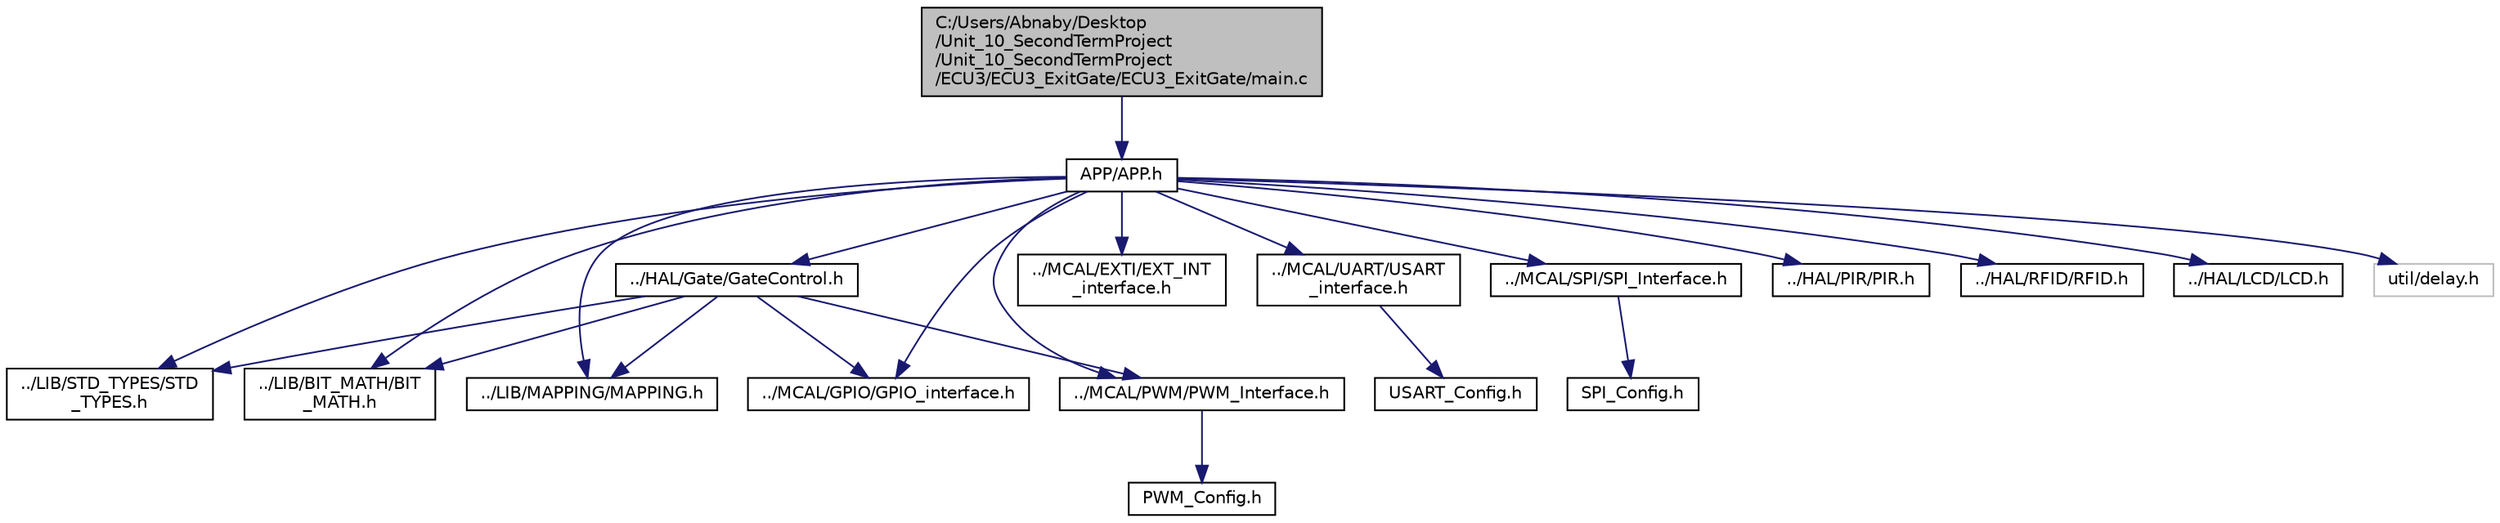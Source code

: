 digraph "C:/Users/Abnaby/Desktop/Unit_10_SecondTermProject/Unit_10_SecondTermProject/ECU3/ECU3_ExitGate/ECU3_ExitGate/main.c"
{
 // LATEX_PDF_SIZE
  edge [fontname="Helvetica",fontsize="10",labelfontname="Helvetica",labelfontsize="10"];
  node [fontname="Helvetica",fontsize="10",shape=record];
  Node1 [label="C:/Users/Abnaby/Desktop\l/Unit_10_SecondTermProject\l/Unit_10_SecondTermProject\l/ECU3/ECU3_ExitGate/ECU3_ExitGate/main.c",height=0.2,width=0.4,color="black", fillcolor="grey75", style="filled", fontcolor="black",tooltip=" "];
  Node1 -> Node2 [color="midnightblue",fontsize="10",style="solid",fontname="Helvetica"];
  Node2 [label="APP/APP.h",height=0.2,width=0.4,color="black", fillcolor="white", style="filled",URL="$_a_p_p_8h.html",tooltip=" "];
  Node2 -> Node3 [color="midnightblue",fontsize="10",style="solid",fontname="Helvetica"];
  Node3 [label="../LIB/STD_TYPES/STD\l_TYPES.h",height=0.2,width=0.4,color="black", fillcolor="white", style="filled",URL="$_s_t_d___t_y_p_e_s_8h.html",tooltip=" "];
  Node2 -> Node4 [color="midnightblue",fontsize="10",style="solid",fontname="Helvetica"];
  Node4 [label="../LIB/BIT_MATH/BIT\l_MATH.h",height=0.2,width=0.4,color="black", fillcolor="white", style="filled",URL="$_b_i_t___m_a_t_h_8h.html",tooltip=" "];
  Node2 -> Node5 [color="midnightblue",fontsize="10",style="solid",fontname="Helvetica"];
  Node5 [label="../LIB/MAPPING/MAPPING.h",height=0.2,width=0.4,color="black", fillcolor="white", style="filled",URL="$_m_a_p_p_i_n_g_8h.html",tooltip=" "];
  Node2 -> Node6 [color="midnightblue",fontsize="10",style="solid",fontname="Helvetica"];
  Node6 [label="../MCAL/GPIO/GPIO_interface.h",height=0.2,width=0.4,color="black", fillcolor="white", style="filled",URL="$_g_p_i_o__interface_8h.html",tooltip=" "];
  Node2 -> Node7 [color="midnightblue",fontsize="10",style="solid",fontname="Helvetica"];
  Node7 [label="../MCAL/EXTI/EXT_INT\l_interface.h",height=0.2,width=0.4,color="black", fillcolor="white", style="filled",URL="$_e_x_t___i_n_t__interface_8h.html",tooltip=" "];
  Node2 -> Node8 [color="midnightblue",fontsize="10",style="solid",fontname="Helvetica"];
  Node8 [label="../MCAL/UART/USART\l_interface.h",height=0.2,width=0.4,color="black", fillcolor="white", style="filled",URL="$_u_s_a_r_t___interface_8h.html",tooltip=" "];
  Node8 -> Node9 [color="midnightblue",fontsize="10",style="solid",fontname="Helvetica"];
  Node9 [label="USART_Config.h",height=0.2,width=0.4,color="black", fillcolor="white", style="filled",URL="$_u_s_a_r_t___config_8h.html",tooltip=" "];
  Node2 -> Node10 [color="midnightblue",fontsize="10",style="solid",fontname="Helvetica"];
  Node10 [label="../MCAL/PWM/PWM_Interface.h",height=0.2,width=0.4,color="black", fillcolor="white", style="filled",URL="$_p_w_m___interface_8h.html",tooltip=" "];
  Node10 -> Node11 [color="midnightblue",fontsize="10",style="solid",fontname="Helvetica"];
  Node11 [label="PWM_Config.h",height=0.2,width=0.4,color="black", fillcolor="white", style="filled",URL="$_p_w_m___config_8h.html",tooltip=" "];
  Node2 -> Node12 [color="midnightblue",fontsize="10",style="solid",fontname="Helvetica"];
  Node12 [label="../MCAL/SPI/SPI_Interface.h",height=0.2,width=0.4,color="black", fillcolor="white", style="filled",URL="$_s_p_i___interface_8h.html",tooltip=" "];
  Node12 -> Node13 [color="midnightblue",fontsize="10",style="solid",fontname="Helvetica"];
  Node13 [label="SPI_Config.h",height=0.2,width=0.4,color="black", fillcolor="white", style="filled",URL="$_s_p_i___config_8h.html",tooltip=" "];
  Node2 -> Node14 [color="midnightblue",fontsize="10",style="solid",fontname="Helvetica"];
  Node14 [label="../HAL/PIR/PIR.h",height=0.2,width=0.4,color="black", fillcolor="white", style="filled",URL="$_p_i_r_8h.html",tooltip=" "];
  Node2 -> Node15 [color="midnightblue",fontsize="10",style="solid",fontname="Helvetica"];
  Node15 [label="../HAL/RFID/RFID.h",height=0.2,width=0.4,color="black", fillcolor="white", style="filled",URL="$_r_f_i_d_8h.html",tooltip=" "];
  Node2 -> Node16 [color="midnightblue",fontsize="10",style="solid",fontname="Helvetica"];
  Node16 [label="../HAL/Gate/GateControl.h",height=0.2,width=0.4,color="black", fillcolor="white", style="filled",URL="$_gate_control_8h.html",tooltip=" "];
  Node16 -> Node4 [color="midnightblue",fontsize="10",style="solid",fontname="Helvetica"];
  Node16 -> Node3 [color="midnightblue",fontsize="10",style="solid",fontname="Helvetica"];
  Node16 -> Node5 [color="midnightblue",fontsize="10",style="solid",fontname="Helvetica"];
  Node16 -> Node6 [color="midnightblue",fontsize="10",style="solid",fontname="Helvetica"];
  Node16 -> Node10 [color="midnightblue",fontsize="10",style="solid",fontname="Helvetica"];
  Node2 -> Node17 [color="midnightblue",fontsize="10",style="solid",fontname="Helvetica"];
  Node17 [label="../HAL/LCD/LCD.h",height=0.2,width=0.4,color="black", fillcolor="white", style="filled",URL="$_l_c_d_8h.html",tooltip=" "];
  Node2 -> Node18 [color="midnightblue",fontsize="10",style="solid",fontname="Helvetica"];
  Node18 [label="util/delay.h",height=0.2,width=0.4,color="grey75", fillcolor="white", style="filled",tooltip=" "];
}

